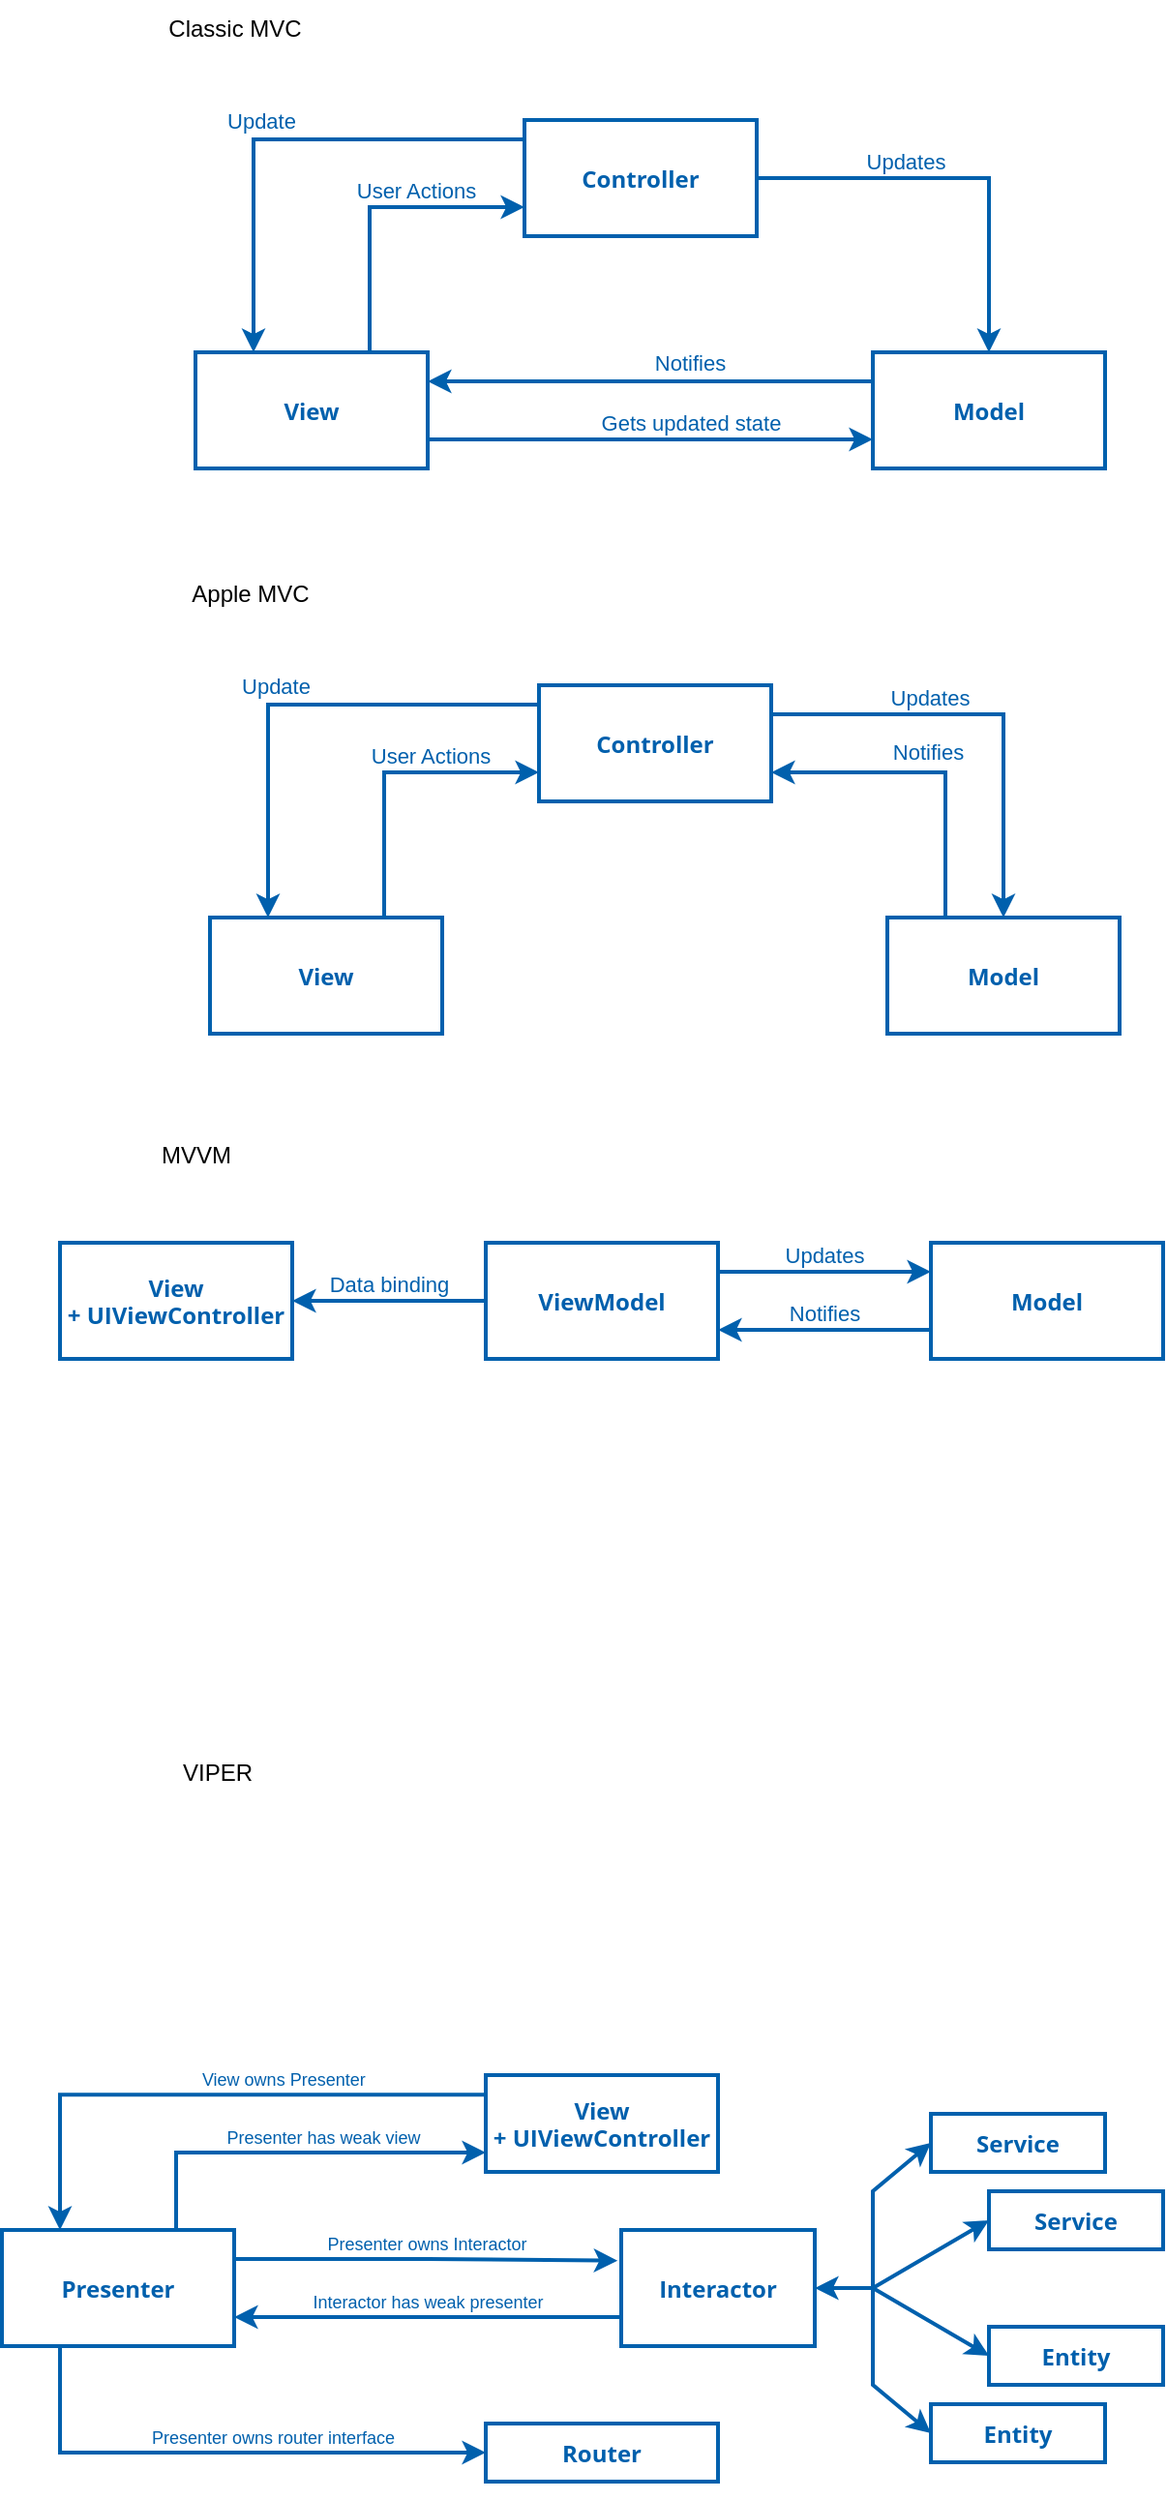 <mxfile version="22.0.3" type="device">
  <diagram name="Page-1" id="Rsnn_ZEz_QR4m3hk7b2z">
    <mxGraphModel dx="1153" dy="1015" grid="1" gridSize="10" guides="1" tooltips="1" connect="1" arrows="1" fold="1" page="1" pageScale="1" pageWidth="827" pageHeight="1169" math="0" shadow="0">
      <root>
        <mxCell id="0" />
        <mxCell id="1" parent="0" />
        <mxCell id="ZOrwr1EnmbZ73qofRrRA-3" value="" style="edgeStyle=orthogonalEdgeStyle;rounded=0;orthogonalLoop=1;jettySize=auto;entryX=0.25;entryY=0;entryDx=0;entryDy=0;fontColor=#0060ad;strokeColor=#0060ad;strokeWidth=2;fontStyle=1;align=center;labelPosition=center;verticalLabelPosition=middle;verticalAlign=middle;" parent="1" source="ZOrwr1EnmbZ73qofRrRA-1" target="ZOrwr1EnmbZ73qofRrRA-2" edge="1">
          <mxGeometry relative="1" as="geometry">
            <Array as="points">
              <mxPoint x="280" y="90" />
            </Array>
          </mxGeometry>
        </mxCell>
        <mxCell id="ZOrwr1EnmbZ73qofRrRA-10" value="Update" style="edgeLabel;align=center;verticalAlign=bottom;resizable=0;points=[];fontColor=#0060AD;horizontal=1;labelPosition=center;verticalLabelPosition=middle;" parent="ZOrwr1EnmbZ73qofRrRA-3" vertex="1" connectable="0">
          <mxGeometry x="0.088" y="-1" relative="1" as="geometry">
            <mxPoint as="offset" />
          </mxGeometry>
        </mxCell>
        <mxCell id="ZOrwr1EnmbZ73qofRrRA-12" value="" style="edgeStyle=orthogonalEdgeStyle;rounded=0;orthogonalLoop=1;jettySize=auto;entryX=0.5;entryY=0;entryDx=0;entryDy=0;fontColor=#0060AD;fontStyle=1;strokeWidth=2;strokeColor=#0060AD;" parent="1" source="ZOrwr1EnmbZ73qofRrRA-1" target="ZOrwr1EnmbZ73qofRrRA-9" edge="1">
          <mxGeometry relative="1" as="geometry" />
        </mxCell>
        <mxCell id="ZOrwr1EnmbZ73qofRrRA-20" value="Updates" style="edgeLabel;align=center;verticalAlign=bottom;resizable=0;points=[];fontColor=#0060AD;horizontal=1;labelPosition=center;verticalLabelPosition=middle;" parent="ZOrwr1EnmbZ73qofRrRA-12" vertex="1" connectable="0">
          <mxGeometry x="-0.269" relative="1" as="geometry">
            <mxPoint as="offset" />
          </mxGeometry>
        </mxCell>
        <mxCell id="ZOrwr1EnmbZ73qofRrRA-1" value="Controller" style="rounded=0;fillColor=none;fontFamily=Open Sans;fontColor=#0060ad;strokeColor=#0060ad;strokeWidth=2;fontStyle=1" parent="1" vertex="1">
          <mxGeometry x="420" y="80" width="120" height="60" as="geometry" />
        </mxCell>
        <mxCell id="ZOrwr1EnmbZ73qofRrRA-11" value="" style="edgeStyle=orthogonalEdgeStyle;rounded=0;orthogonalLoop=1;jettySize=auto;exitX=0.75;exitY=0;exitDx=0;exitDy=0;entryX=0;entryY=0.75;entryDx=0;entryDy=0;fontColor=#0060AD;fontStyle=1;strokeWidth=2;strokeColor=#0060AD;" parent="1" source="ZOrwr1EnmbZ73qofRrRA-2" target="ZOrwr1EnmbZ73qofRrRA-1" edge="1">
          <mxGeometry relative="1" as="geometry" />
        </mxCell>
        <mxCell id="ZOrwr1EnmbZ73qofRrRA-17" value="User Actions" style="edgeLabel;align=center;verticalAlign=bottom;resizable=0;points=[];fontColor=#0060AD;horizontal=1;labelPosition=center;verticalLabelPosition=middle;spacingBottom=4;" parent="ZOrwr1EnmbZ73qofRrRA-11" vertex="1" connectable="0">
          <mxGeometry x="0.277" y="-3" relative="1" as="geometry">
            <mxPoint y="1" as="offset" />
          </mxGeometry>
        </mxCell>
        <mxCell id="ZOrwr1EnmbZ73qofRrRA-14" value="" style="edgeStyle=orthogonalEdgeStyle;rounded=0;orthogonalLoop=1;jettySize=auto;exitX=1;exitY=0.75;exitDx=0;exitDy=0;entryX=0;entryY=0.75;entryDx=0;entryDy=0;fontColor=#0060AD;fontStyle=1;strokeWidth=2;strokeColor=#0060AD;" parent="1" source="ZOrwr1EnmbZ73qofRrRA-2" target="ZOrwr1EnmbZ73qofRrRA-9" edge="1">
          <mxGeometry relative="1" as="geometry" />
        </mxCell>
        <mxCell id="ZOrwr1EnmbZ73qofRrRA-19" value="Gets updated state" style="edgeLabel;align=center;verticalAlign=bottom;resizable=0;points=[];fontColor=#0060AD;horizontal=1;labelPosition=center;verticalLabelPosition=middle;" parent="ZOrwr1EnmbZ73qofRrRA-14" vertex="1" connectable="0">
          <mxGeometry x="0.183" relative="1" as="geometry">
            <mxPoint as="offset" />
          </mxGeometry>
        </mxCell>
        <mxCell id="ZOrwr1EnmbZ73qofRrRA-2" value="View" style="rounded=0;fontFamily=Open Sans;fillColor=none;fontColor=#0060ad;strokeColor=#0060ad;strokeWidth=2;fontStyle=1;" parent="1" vertex="1">
          <mxGeometry x="250" y="200" width="120" height="60" as="geometry" />
        </mxCell>
        <mxCell id="ZOrwr1EnmbZ73qofRrRA-13" value="" style="edgeStyle=orthogonalEdgeStyle;rounded=0;orthogonalLoop=1;jettySize=auto;exitX=0;exitY=0.25;exitDx=0;exitDy=0;entryX=1;entryY=0.25;entryDx=0;entryDy=0;fontColor=#0060AD;fontStyle=1;strokeColor=#0060AD;strokeWidth=2;" parent="1" source="ZOrwr1EnmbZ73qofRrRA-9" target="ZOrwr1EnmbZ73qofRrRA-2" edge="1">
          <mxGeometry relative="1" as="geometry" />
        </mxCell>
        <mxCell id="ZOrwr1EnmbZ73qofRrRA-18" value="Notifies" style="edgeLabel;align=center;verticalAlign=bottom;resizable=0;points=[];fontColor=#0060AD;horizontal=1;labelPosition=center;verticalLabelPosition=middle;" parent="ZOrwr1EnmbZ73qofRrRA-13" vertex="1" connectable="0">
          <mxGeometry x="-0.178" y="-1" relative="1" as="geometry">
            <mxPoint as="offset" />
          </mxGeometry>
        </mxCell>
        <mxCell id="ZOrwr1EnmbZ73qofRrRA-9" value="Model" style="rounded=0;fontFamily=Open Sans;fillColor=none;fontColor=#0060ad;strokeColor=#0060ad;strokeWidth=2;fontStyle=1;" parent="1" vertex="1">
          <mxGeometry x="600" y="200" width="120" height="60" as="geometry" />
        </mxCell>
        <mxCell id="ZOrwr1EnmbZ73qofRrRA-16" value="Classic MVC" style="text;html=1;align=center;verticalAlign=middle;resizable=0;points=[];autosize=1;strokeColor=none;fillColor=none;" parent="1" vertex="1">
          <mxGeometry x="225" y="18" width="90" height="30" as="geometry" />
        </mxCell>
        <mxCell id="ZOrwr1EnmbZ73qofRrRA-21" value="" style="edgeStyle=orthogonalEdgeStyle;rounded=0;orthogonalLoop=1;jettySize=auto;entryX=0.25;entryY=0;entryDx=0;entryDy=0;fontColor=#0060ad;strokeColor=#0060ad;strokeWidth=2;fontStyle=1;align=center;labelPosition=center;verticalLabelPosition=middle;verticalAlign=middle;" parent="1" source="ZOrwr1EnmbZ73qofRrRA-25" target="ZOrwr1EnmbZ73qofRrRA-30" edge="1">
          <mxGeometry relative="1" as="geometry">
            <Array as="points">
              <mxPoint x="287.5" y="382" />
            </Array>
          </mxGeometry>
        </mxCell>
        <mxCell id="ZOrwr1EnmbZ73qofRrRA-22" value="Update" style="edgeLabel;align=center;verticalAlign=bottom;resizable=0;points=[];fontColor=#0060AD;horizontal=1;labelPosition=center;verticalLabelPosition=middle;" parent="ZOrwr1EnmbZ73qofRrRA-21" vertex="1" connectable="0">
          <mxGeometry x="0.088" y="-1" relative="1" as="geometry">
            <mxPoint as="offset" />
          </mxGeometry>
        </mxCell>
        <mxCell id="ZOrwr1EnmbZ73qofRrRA-23" value="" style="edgeStyle=orthogonalEdgeStyle;rounded=0;orthogonalLoop=1;jettySize=auto;entryX=0.5;entryY=0;entryDx=0;entryDy=0;fontColor=#0060AD;fontStyle=1;strokeWidth=2;strokeColor=#0060AD;exitX=1;exitY=0.25;exitDx=0;exitDy=0;" parent="1" source="ZOrwr1EnmbZ73qofRrRA-25" target="ZOrwr1EnmbZ73qofRrRA-33" edge="1">
          <mxGeometry relative="1" as="geometry" />
        </mxCell>
        <mxCell id="ZOrwr1EnmbZ73qofRrRA-24" value="Updates" style="edgeLabel;align=center;verticalAlign=bottom;resizable=0;points=[];fontColor=#0060AD;horizontal=1;labelPosition=center;verticalLabelPosition=middle;" parent="ZOrwr1EnmbZ73qofRrRA-23" vertex="1" connectable="0">
          <mxGeometry x="-0.269" relative="1" as="geometry">
            <mxPoint as="offset" />
          </mxGeometry>
        </mxCell>
        <mxCell id="ZOrwr1EnmbZ73qofRrRA-25" value="Controller" style="rounded=0;fillColor=none;fontFamily=Open Sans;fontColor=#0060ad;strokeColor=#0060ad;strokeWidth=2;fontStyle=1" parent="1" vertex="1">
          <mxGeometry x="427.5" y="372" width="120" height="60" as="geometry" />
        </mxCell>
        <mxCell id="ZOrwr1EnmbZ73qofRrRA-26" value="" style="edgeStyle=orthogonalEdgeStyle;rounded=0;orthogonalLoop=1;jettySize=auto;exitX=0.75;exitY=0;exitDx=0;exitDy=0;entryX=0;entryY=0.75;entryDx=0;entryDy=0;fontColor=#0060AD;fontStyle=1;strokeWidth=2;strokeColor=#0060AD;" parent="1" source="ZOrwr1EnmbZ73qofRrRA-30" target="ZOrwr1EnmbZ73qofRrRA-25" edge="1">
          <mxGeometry relative="1" as="geometry" />
        </mxCell>
        <mxCell id="ZOrwr1EnmbZ73qofRrRA-27" value="User Actions" style="edgeLabel;align=center;verticalAlign=bottom;resizable=0;points=[];fontColor=#0060AD;horizontal=1;labelPosition=center;verticalLabelPosition=middle;spacingBottom=4;" parent="ZOrwr1EnmbZ73qofRrRA-26" vertex="1" connectable="0">
          <mxGeometry x="0.277" y="-3" relative="1" as="geometry">
            <mxPoint y="1" as="offset" />
          </mxGeometry>
        </mxCell>
        <mxCell id="ZOrwr1EnmbZ73qofRrRA-30" value="View" style="rounded=0;fontFamily=Open Sans;fillColor=none;fontColor=#0060ad;strokeColor=#0060ad;strokeWidth=2;fontStyle=1;" parent="1" vertex="1">
          <mxGeometry x="257.5" y="492" width="120" height="60" as="geometry" />
        </mxCell>
        <mxCell id="ZOrwr1EnmbZ73qofRrRA-31" value="" style="edgeStyle=orthogonalEdgeStyle;rounded=0;orthogonalLoop=1;jettySize=auto;exitX=0.25;exitY=0;exitDx=0;exitDy=0;entryX=1;entryY=0.75;entryDx=0;entryDy=0;fontColor=#0060AD;fontStyle=1;strokeColor=#0060AD;strokeWidth=2;" parent="1" source="ZOrwr1EnmbZ73qofRrRA-33" target="ZOrwr1EnmbZ73qofRrRA-25" edge="1">
          <mxGeometry relative="1" as="geometry" />
        </mxCell>
        <mxCell id="ZOrwr1EnmbZ73qofRrRA-32" value="Notifies" style="edgeLabel;align=center;verticalAlign=bottom;resizable=0;points=[];fontColor=#0060AD;horizontal=1;labelPosition=center;verticalLabelPosition=middle;spacingBottom=9;spacingLeft=-20;" parent="ZOrwr1EnmbZ73qofRrRA-31" vertex="1" connectable="0">
          <mxGeometry x="-0.178" y="-1" relative="1" as="geometry">
            <mxPoint as="offset" />
          </mxGeometry>
        </mxCell>
        <mxCell id="ZOrwr1EnmbZ73qofRrRA-33" value="Model" style="rounded=0;fontFamily=Open Sans;fillColor=none;fontColor=#0060ad;strokeColor=#0060ad;strokeWidth=2;fontStyle=1;" parent="1" vertex="1">
          <mxGeometry x="607.5" y="492" width="120" height="60" as="geometry" />
        </mxCell>
        <mxCell id="ZOrwr1EnmbZ73qofRrRA-34" value="Apple MVC" style="text;html=1;align=center;verticalAlign=middle;resizable=0;points=[];autosize=1;strokeColor=none;fillColor=none;" parent="1" vertex="1">
          <mxGeometry x="237.5" y="310" width="80" height="30" as="geometry" />
        </mxCell>
        <mxCell id="s8HSCA681le5WauZLWH6-1" value="" style="edgeStyle=orthogonalEdgeStyle;rounded=0;orthogonalLoop=1;jettySize=auto;fontColor=#0060ad;strokeColor=#0060ad;strokeWidth=2;fontStyle=1;align=center;labelPosition=center;verticalLabelPosition=middle;verticalAlign=middle;entryX=1;entryY=0.5;entryDx=0;entryDy=0;exitX=0;exitY=0.5;exitDx=0;exitDy=0;" parent="1" source="s8HSCA681le5WauZLWH6-5" target="s8HSCA681le5WauZLWH6-8" edge="1">
          <mxGeometry relative="1" as="geometry">
            <Array as="points">
              <mxPoint x="310" y="690" />
              <mxPoint x="310" y="690" />
            </Array>
            <mxPoint x="380" y="700" as="sourcePoint" />
            <mxPoint x="260" y="640" as="targetPoint" />
          </mxGeometry>
        </mxCell>
        <mxCell id="s8HSCA681le5WauZLWH6-2" value="Data binding" style="edgeLabel;align=center;verticalAlign=bottom;resizable=0;points=[];fontColor=#0060AD;horizontal=1;labelPosition=center;verticalLabelPosition=middle;labelBackgroundColor=none;" parent="s8HSCA681le5WauZLWH6-1" vertex="1" connectable="0">
          <mxGeometry relative="1" as="geometry">
            <mxPoint as="offset" />
          </mxGeometry>
        </mxCell>
        <mxCell id="s8HSCA681le5WauZLWH6-3" value="" style="edgeStyle=orthogonalEdgeStyle;rounded=0;orthogonalLoop=1;jettySize=auto;entryX=0;entryY=0.25;entryDx=0;entryDy=0;fontColor=#0060AD;fontStyle=1;strokeWidth=2;strokeColor=#0060AD;exitX=1;exitY=0.25;exitDx=0;exitDy=0;" parent="1" source="s8HSCA681le5WauZLWH6-5" target="s8HSCA681le5WauZLWH6-11" edge="1">
          <mxGeometry relative="1" as="geometry" />
        </mxCell>
        <mxCell id="s8HSCA681le5WauZLWH6-4" value="Updates" style="edgeLabel;align=center;verticalAlign=bottom;resizable=0;points=[];fontColor=#0060AD;horizontal=1;labelPosition=center;verticalLabelPosition=middle;labelBackgroundColor=none;" parent="s8HSCA681le5WauZLWH6-3" vertex="1" connectable="0">
          <mxGeometry relative="1" as="geometry">
            <mxPoint as="offset" />
          </mxGeometry>
        </mxCell>
        <mxCell id="s8HSCA681le5WauZLWH6-5" value="ViewModel" style="rounded=0;fillColor=none;fontFamily=Open Sans;fontColor=#0060ad;strokeColor=#0060ad;strokeWidth=2;fontStyle=1" parent="1" vertex="1">
          <mxGeometry x="400" y="660" width="120" height="60" as="geometry" />
        </mxCell>
        <mxCell id="s8HSCA681le5WauZLWH6-8" value="View&#xa;+ UIViewController" style="rounded=0;fontFamily=Open Sans;fillColor=none;fontColor=#0060ad;strokeColor=#0060ad;strokeWidth=2;fontStyle=1;" parent="1" vertex="1">
          <mxGeometry x="180" y="660" width="120" height="60" as="geometry" />
        </mxCell>
        <mxCell id="s8HSCA681le5WauZLWH6-9" value="" style="edgeStyle=orthogonalEdgeStyle;rounded=0;orthogonalLoop=1;jettySize=auto;entryX=1;entryY=0.75;entryDx=0;entryDy=0;fontColor=#0060AD;fontStyle=1;strokeColor=#0060AD;strokeWidth=2;exitX=0;exitY=0.75;exitDx=0;exitDy=0;" parent="1" source="s8HSCA681le5WauZLWH6-11" target="s8HSCA681le5WauZLWH6-5" edge="1">
          <mxGeometry relative="1" as="geometry">
            <mxPoint x="620" y="705" as="sourcePoint" />
            <Array as="points" />
          </mxGeometry>
        </mxCell>
        <mxCell id="s8HSCA681le5WauZLWH6-10" value="Notifies" style="edgeLabel;align=center;verticalAlign=bottom;resizable=0;points=[];fontColor=#0060AD;horizontal=1;labelPosition=center;verticalLabelPosition=middle;spacingBottom=0;spacingLeft=0;labelBackgroundColor=none;" parent="s8HSCA681le5WauZLWH6-9" vertex="1" connectable="0">
          <mxGeometry relative="1" as="geometry">
            <mxPoint as="offset" />
          </mxGeometry>
        </mxCell>
        <mxCell id="s8HSCA681le5WauZLWH6-11" value="Model" style="rounded=0;fontFamily=Open Sans;fillColor=none;fontColor=#0060ad;strokeColor=#0060ad;strokeWidth=2;fontStyle=1;" parent="1" vertex="1">
          <mxGeometry x="630" y="660" width="120" height="60" as="geometry" />
        </mxCell>
        <mxCell id="s8HSCA681le5WauZLWH6-12" value="MVVM" style="text;html=1;align=center;verticalAlign=middle;resizable=0;points=[];autosize=1;strokeColor=none;fillColor=none;" parent="1" vertex="1">
          <mxGeometry x="220" y="600" width="60" height="30" as="geometry" />
        </mxCell>
        <mxCell id="MQY-_9UVO2y1wlDBuypf-15" value="Router" style="rounded=0;fillColor=none;fontFamily=Open Sans;fontColor=#0060ad;strokeColor=#0060ad;strokeWidth=2;fontStyle=1" vertex="1" parent="1">
          <mxGeometry x="400" y="1270" width="120" height="30" as="geometry" />
        </mxCell>
        <mxCell id="MQY-_9UVO2y1wlDBuypf-16" value="View&#xa;+ UIViewController" style="rounded=0;fontFamily=Open Sans;fillColor=none;fontColor=#0060ad;strokeColor=#0060ad;strokeWidth=2;fontStyle=1;" vertex="1" parent="1">
          <mxGeometry x="400" y="1090" width="120" height="50" as="geometry" />
        </mxCell>
        <mxCell id="MQY-_9UVO2y1wlDBuypf-39" style="edgeStyle=orthogonalEdgeStyle;rounded=0;orthogonalLoop=1;jettySize=auto;html=1;fontColor=#0060AD;strokeWidth=2;strokeColor=#0060AD;entryX=0;entryY=0.5;entryDx=0;entryDy=0;" edge="1" parent="1" target="MQY-_9UVO2y1wlDBuypf-15">
          <mxGeometry relative="1" as="geometry">
            <mxPoint x="180" y="1230" as="sourcePoint" />
            <mxPoint x="310" y="1340" as="targetPoint" />
            <Array as="points">
              <mxPoint x="180" y="1285" />
            </Array>
          </mxGeometry>
        </mxCell>
        <mxCell id="MQY-_9UVO2y1wlDBuypf-46" value="Presenter owns router interface" style="edgeLabel;align=center;verticalAlign=bottom;resizable=0;points=[];fontFamily=Helvetica;fontColor=#0060AD;fontSize=9;rotation=0;labelBackgroundColor=none;" vertex="1" connectable="0" parent="MQY-_9UVO2y1wlDBuypf-39">
          <mxGeometry x="0.28" relative="1" as="geometry">
            <mxPoint x="-11" as="offset" />
          </mxGeometry>
        </mxCell>
        <mxCell id="MQY-_9UVO2y1wlDBuypf-40" style="edgeStyle=orthogonalEdgeStyle;rounded=0;orthogonalLoop=1;jettySize=auto;html=1;fontColor=#0060AD;strokeWidth=2;strokeColor=#0060AD;exitX=0.75;exitY=0;exitDx=0;exitDy=0;" edge="1" parent="1" source="MQY-_9UVO2y1wlDBuypf-19">
          <mxGeometry relative="1" as="geometry">
            <mxPoint x="220" y="1140" as="sourcePoint" />
            <mxPoint x="400" y="1130" as="targetPoint" />
            <Array as="points">
              <mxPoint x="240" y="1130" />
            </Array>
          </mxGeometry>
        </mxCell>
        <mxCell id="MQY-_9UVO2y1wlDBuypf-45" value="Presenter has weak view" style="edgeLabel;align=center;verticalAlign=bottom;resizable=0;points=[];fontFamily=Helvetica;fontColor=#0060AD;fontSize=9;rotation=0;labelBackgroundColor=none;" vertex="1" connectable="0" parent="MQY-_9UVO2y1wlDBuypf-40">
          <mxGeometry x="0.16" relative="1" as="geometry">
            <mxPoint as="offset" />
          </mxGeometry>
        </mxCell>
        <mxCell id="MQY-_9UVO2y1wlDBuypf-19" value="Presenter" style="rounded=0;fontFamily=Open Sans;fillColor=none;fontColor=#0060ad;strokeColor=#0060ad;strokeWidth=2;fontStyle=1;" vertex="1" parent="1">
          <mxGeometry x="150" y="1170" width="120" height="60" as="geometry" />
        </mxCell>
        <mxCell id="MQY-_9UVO2y1wlDBuypf-20" value="VIPER" style="text;html=1;align=center;verticalAlign=middle;resizable=0;points=[];autosize=1;strokeColor=none;fillColor=none;" vertex="1" parent="1">
          <mxGeometry x="231.25" y="919" width="60" height="30" as="geometry" />
        </mxCell>
        <mxCell id="MQY-_9UVO2y1wlDBuypf-43" style="edgeStyle=orthogonalEdgeStyle;rounded=0;orthogonalLoop=1;jettySize=auto;html=1;exitX=0;exitY=0.75;exitDx=0;exitDy=0;entryX=1;entryY=0.75;entryDx=0;entryDy=0;fontColor=#0060AD;strokeWidth=2;strokeColor=#0060AD;" edge="1" parent="1" source="MQY-_9UVO2y1wlDBuypf-21" target="MQY-_9UVO2y1wlDBuypf-19">
          <mxGeometry relative="1" as="geometry" />
        </mxCell>
        <mxCell id="MQY-_9UVO2y1wlDBuypf-48" value="Interactor has weak presenter" style="edgeLabel;align=center;verticalAlign=bottom;resizable=0;points=[];fontFamily=Helvetica;fontColor=#0060AD;fontSize=9;labelBackgroundColor=none;" vertex="1" connectable="0" parent="MQY-_9UVO2y1wlDBuypf-43">
          <mxGeometry relative="1" as="geometry">
            <mxPoint as="offset" />
          </mxGeometry>
        </mxCell>
        <mxCell id="MQY-_9UVO2y1wlDBuypf-21" value="Interactor" style="rounded=0;fontFamily=Open Sans;fillColor=none;fontColor=#0060ad;strokeColor=#0060ad;strokeWidth=2;fontStyle=1;" vertex="1" parent="1">
          <mxGeometry x="470" y="1170" width="100" height="60" as="geometry" />
        </mxCell>
        <mxCell id="MQY-_9UVO2y1wlDBuypf-22" value="Service" style="rounded=0;fontFamily=Open Sans;fillColor=none;fontColor=#0060ad;strokeColor=#0060ad;strokeWidth=2;fontStyle=1;" vertex="1" parent="1">
          <mxGeometry x="630" y="1110" width="90" height="30" as="geometry" />
        </mxCell>
        <mxCell id="MQY-_9UVO2y1wlDBuypf-24" value="Service" style="rounded=0;fontFamily=Open Sans;fillColor=none;fontColor=#0060ad;strokeColor=#0060ad;strokeWidth=2;fontStyle=1;" vertex="1" parent="1">
          <mxGeometry x="660" y="1150" width="90" height="30" as="geometry" />
        </mxCell>
        <mxCell id="MQY-_9UVO2y1wlDBuypf-25" value="Entity" style="rounded=0;fontFamily=Open Sans;fillColor=none;fontColor=#0060ad;strokeColor=#0060ad;strokeWidth=2;fontStyle=1;" vertex="1" parent="1">
          <mxGeometry x="660" y="1220" width="90" height="30" as="geometry" />
        </mxCell>
        <mxCell id="MQY-_9UVO2y1wlDBuypf-26" value="Entity" style="rounded=0;fontFamily=Open Sans;fillColor=none;fontColor=#0060ad;strokeColor=#0060ad;strokeWidth=2;fontStyle=1;" vertex="1" parent="1">
          <mxGeometry x="630" y="1260" width="90" height="30" as="geometry" />
        </mxCell>
        <mxCell id="MQY-_9UVO2y1wlDBuypf-36" value="" style="endArrow=classic;startArrow=classic;html=1;rounded=0;exitX=0;exitY=0.5;exitDx=0;exitDy=0;entryX=0;entryY=0.5;entryDx=0;entryDy=0;fontColor=#0060AD;strokeWidth=2;strokeColor=#0060AD;" edge="1" parent="1" source="MQY-_9UVO2y1wlDBuypf-22" target="MQY-_9UVO2y1wlDBuypf-26">
          <mxGeometry width="50" height="50" relative="1" as="geometry">
            <mxPoint x="480" y="810" as="sourcePoint" />
            <mxPoint x="530" y="760" as="targetPoint" />
            <Array as="points">
              <mxPoint x="600" y="1150" />
              <mxPoint x="600" y="1200" />
              <mxPoint x="600" y="1250" />
            </Array>
          </mxGeometry>
        </mxCell>
        <mxCell id="MQY-_9UVO2y1wlDBuypf-37" value="" style="endArrow=classic;startArrow=classic;html=1;rounded=0;exitX=0;exitY=0.5;exitDx=0;exitDy=0;entryX=0;entryY=0.5;entryDx=0;entryDy=0;fontColor=#0060AD;strokeWidth=2;strokeColor=#0060AD;" edge="1" parent="1" source="MQY-_9UVO2y1wlDBuypf-24" target="MQY-_9UVO2y1wlDBuypf-25">
          <mxGeometry width="50" height="50" relative="1" as="geometry">
            <mxPoint x="640" y="1135" as="sourcePoint" />
            <mxPoint x="640" y="1285" as="targetPoint" />
            <Array as="points">
              <mxPoint x="600" y="1200" />
            </Array>
          </mxGeometry>
        </mxCell>
        <mxCell id="MQY-_9UVO2y1wlDBuypf-38" value="" style="endArrow=classic;html=1;rounded=0;entryX=1;entryY=0.5;entryDx=0;entryDy=0;fontColor=#0060AD;strokeWidth=2;strokeColor=#0060AD;" edge="1" parent="1" target="MQY-_9UVO2y1wlDBuypf-21">
          <mxGeometry width="50" height="50" relative="1" as="geometry">
            <mxPoint x="600" y="1200" as="sourcePoint" />
            <mxPoint x="620" y="1210" as="targetPoint" />
          </mxGeometry>
        </mxCell>
        <mxCell id="MQY-_9UVO2y1wlDBuypf-41" style="edgeStyle=orthogonalEdgeStyle;rounded=0;orthogonalLoop=1;jettySize=auto;html=1;exitX=-0.005;exitY=0.202;exitDx=0;exitDy=0;fontColor=#0060AD;strokeWidth=2;strokeColor=#0060AD;exitPerimeter=0;entryX=0.25;entryY=0;entryDx=0;entryDy=0;" edge="1" parent="1" source="MQY-_9UVO2y1wlDBuypf-16" target="MQY-_9UVO2y1wlDBuypf-19">
          <mxGeometry relative="1" as="geometry">
            <mxPoint x="180" y="1165" as="sourcePoint" />
            <mxPoint x="180" y="1060" as="targetPoint" />
            <Array as="points">
              <mxPoint x="180" y="1100" />
            </Array>
          </mxGeometry>
        </mxCell>
        <mxCell id="MQY-_9UVO2y1wlDBuypf-44" value="View owns Presenter" style="edgeLabel;align=center;verticalAlign=bottom;resizable=0;points=[];fontFamily=Helvetica;fontColor=#0060AD;fontSize=9;rotation=0;labelBackgroundColor=none;" vertex="1" connectable="0" parent="MQY-_9UVO2y1wlDBuypf-41">
          <mxGeometry x="-0.28" relative="1" as="geometry">
            <mxPoint as="offset" />
          </mxGeometry>
        </mxCell>
        <mxCell id="MQY-_9UVO2y1wlDBuypf-42" style="edgeStyle=orthogonalEdgeStyle;rounded=0;orthogonalLoop=1;jettySize=auto;html=1;exitX=1;exitY=0.25;exitDx=0;exitDy=0;entryX=-0.019;entryY=0.264;entryDx=0;entryDy=0;entryPerimeter=0;fontColor=#0060AD;strokeWidth=2;strokeColor=#0060AD;" edge="1" parent="1" source="MQY-_9UVO2y1wlDBuypf-19" target="MQY-_9UVO2y1wlDBuypf-21">
          <mxGeometry relative="1" as="geometry" />
        </mxCell>
        <mxCell id="MQY-_9UVO2y1wlDBuypf-47" value="Presenter owns Interactor" style="edgeLabel;align=center;verticalAlign=bottom;resizable=0;points=[];fontFamily=Helvetica;fontColor=#0060AD;fontSize=9;labelBackgroundColor=none;" vertex="1" connectable="0" parent="MQY-_9UVO2y1wlDBuypf-42">
          <mxGeometry relative="1" as="geometry">
            <mxPoint as="offset" />
          </mxGeometry>
        </mxCell>
        <mxCell id="MQY-_9UVO2y1wlDBuypf-49" style="edgeStyle=orthogonalEdgeStyle;rounded=0;orthogonalLoop=1;jettySize=auto;html=1;exitX=0.5;exitY=1;exitDx=0;exitDy=0;" edge="1" parent="1" source="MQY-_9UVO2y1wlDBuypf-15" target="MQY-_9UVO2y1wlDBuypf-15">
          <mxGeometry relative="1" as="geometry" />
        </mxCell>
      </root>
    </mxGraphModel>
  </diagram>
</mxfile>
